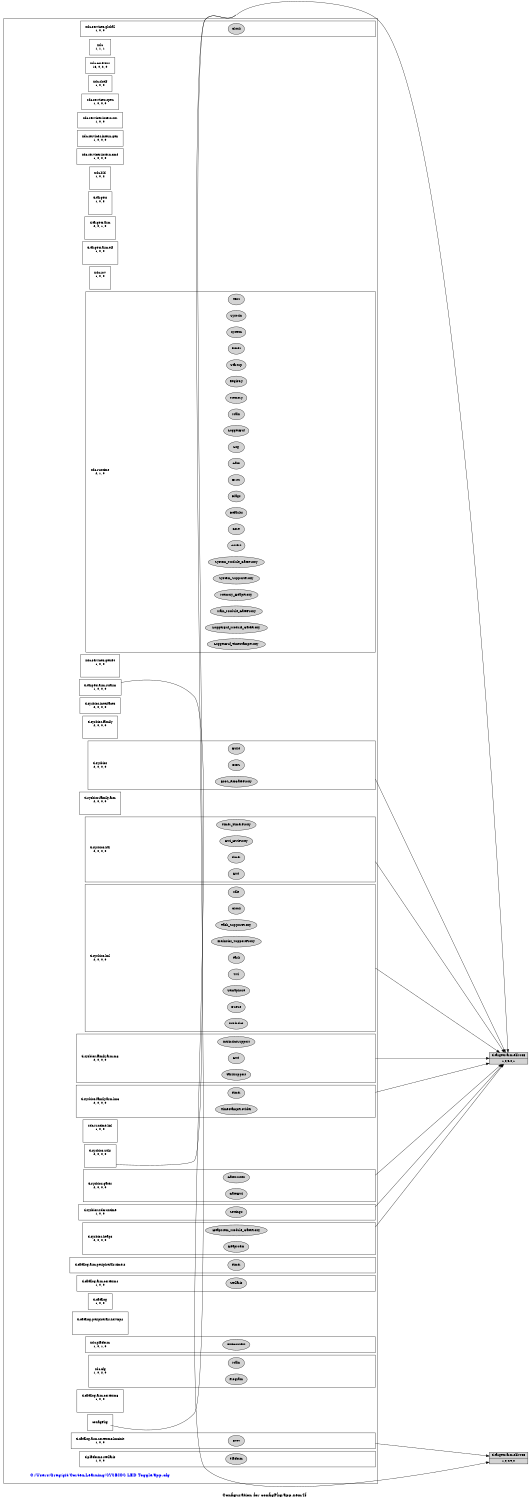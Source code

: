 digraph configuration {
    size="7.5,10";
    rankdir=LR;
    ranksep=".50 equally";
    concentrate=true;
    compound=true;
    label="\nConfiguration for configPkg/app.xem4f"
  node [font=Helvetica, fontsize=14, fontcolor=black];  subgraph cluster0 {label=""; __cfg [label="C:/Users/Greg/git/Cortex-Learning/SYSBIOS LED Toggle/app.cfg", color=white, fontcolor=blue];
    node [font=Helvetica, fontsize=10];    subgraph cluster1 {
        label="";
        xdc_services_global__top [shape=box,label="xdc.services.global\n1, 0, 0", color=white];
        xdc_services_global__bot [shape=point,label="", style=invis];
        xdc_services_global_Clock [style=filled,fillcolor=lightgray, label="Clock"];
        xdc_services_global__top -> xdc_services_global_Clock[style=invis];
        xdc_services_global_Clock -> xdc_services_global__bot[style=invis];
    }
    subgraph cluster2 {
        label="";
        xdc__top [shape=box,label="xdc\n1, 1, 1", color=white];
    }
    subgraph cluster3 {
        label="";
        xdc_corevers__top [shape=box,label="xdc.corevers\n16, 0, 2, 0", color=white];
    }
    subgraph cluster4 {
        label="";
        xdc_shelf__top [shape=box,label="xdc.shelf\n1, 0, 0", color=white];
    }
    subgraph cluster5 {
        label="";
        xdc_services_spec__top [shape=box,label="xdc.services.spec\n1, 0, 0, 0", color=white];
    }
    subgraph cluster6 {
        label="";
        xdc_services_intern_xsr__top [shape=box,label="xdc.services.intern.xsr\n1, 0, 0", color=white];
    }
    subgraph cluster7 {
        label="";
        xdc_services_intern_gen__top [shape=box,label="xdc.services.intern.gen\n1, 0, 0, 0", color=white];
    }
    subgraph cluster8 {
        label="";
        xdc_services_intern_cmd__top [shape=box,label="xdc.services.intern.cmd\n1, 0, 0, 0", color=white];
    }
    subgraph cluster9 {
        label="";
        xdc_bld__top [shape=box,label="xdc.bld\n1, 0, 2", color=white];
        xdc_bld__bot [shape=point,label="", style=invis];
    }
    subgraph cluster10 {
        label="";
        ti_targets__top [shape=box,label="ti.targets\n1, 0, 3", color=white];
        ti_targets__bot [shape=point,label="", style=invis];
    }
    subgraph cluster11 {
        label="";
        ti_targets_arm__top [shape=box,label="ti.targets.arm\n2, 0, 1, 0", color=white];
        ti_targets_arm__bot [shape=point,label="", style=invis];
    }
    subgraph cluster12 {
        label="";
        ti_targets_arm_elf__top [shape=box,label="ti.targets.arm.elf\n1, 0, 0", color=white];
        ti_targets_arm_elf__bot [shape=point,label="", style=invis];
    }
    subgraph cluster13 {
        label="";
        xdc_rov__top [shape=box,label="xdc.rov\n1, 0, 0", color=white];
        xdc_rov__bot [shape=point,label="", style=invis];
    }
    subgraph cluster14 {
        label="";
        xdc_runtime__top [shape=box,label="xdc.runtime\n2, 1, 0", color=white];
        xdc_runtime__bot [shape=point,label="", style=invis];
        xdc_runtime_Assert [style=filled,fillcolor=lightgray, label="Assert"];
        xdc_runtime__top -> xdc_runtime_Assert[style=invis];
        xdc_runtime_Assert -> xdc_runtime__bot[style=invis];
        xdc_runtime_Core [style=filled,fillcolor=lightgray, label="Core"];
        xdc_runtime__top -> xdc_runtime_Core[style=invis];
        xdc_runtime_Core -> xdc_runtime__bot[style=invis];
        xdc_runtime_Defaults [style=filled,fillcolor=lightgray, label="Defaults"];
        xdc_runtime__top -> xdc_runtime_Defaults[style=invis];
        xdc_runtime_Defaults -> xdc_runtime__bot[style=invis];
        xdc_runtime_Diags [style=filled,fillcolor=lightgray, label="Diags"];
        xdc_runtime__top -> xdc_runtime_Diags[style=invis];
        xdc_runtime_Diags -> xdc_runtime__bot[style=invis];
        xdc_runtime_Error [style=filled,fillcolor=lightgray, label="Error"];
        xdc_runtime__top -> xdc_runtime_Error[style=invis];
        xdc_runtime_Error -> xdc_runtime__bot[style=invis];
        xdc_runtime_Gate [style=filled,fillcolor=lightgray, label="Gate"];
        xdc_runtime__top -> xdc_runtime_Gate[style=invis];
        xdc_runtime_Gate -> xdc_runtime__bot[style=invis];
        xdc_runtime_Log [style=filled,fillcolor=lightgray, label="Log"];
        xdc_runtime__top -> xdc_runtime_Log[style=invis];
        xdc_runtime_Log -> xdc_runtime__bot[style=invis];
        xdc_runtime_LoggerBuf [style=filled,fillcolor=lightgray, label="LoggerBuf"];
        xdc_runtime__top -> xdc_runtime_LoggerBuf[style=invis];
        xdc_runtime_LoggerBuf -> xdc_runtime__bot[style=invis];
        xdc_runtime_Main [style=filled,fillcolor=lightgray, label="Main"];
        xdc_runtime__top -> xdc_runtime_Main[style=invis];
        xdc_runtime_Main -> xdc_runtime__bot[style=invis];
        xdc_runtime_Memory [style=filled,fillcolor=lightgray, label="Memory"];
        xdc_runtime__top -> xdc_runtime_Memory[style=invis];
        xdc_runtime_Memory -> xdc_runtime__bot[style=invis];
        xdc_runtime_Registry [style=filled,fillcolor=lightgray, label="Registry"];
        xdc_runtime__top -> xdc_runtime_Registry[style=invis];
        xdc_runtime_Registry -> xdc_runtime__bot[style=invis];
        xdc_runtime_Startup [style=filled,fillcolor=lightgray, label="Startup"];
        xdc_runtime__top -> xdc_runtime_Startup[style=invis];
        xdc_runtime_Startup -> xdc_runtime__bot[style=invis];
        xdc_runtime_Reset [style=filled,fillcolor=lightgray, label="Reset"];
        xdc_runtime__top -> xdc_runtime_Reset[style=invis];
        xdc_runtime_Reset -> xdc_runtime__bot[style=invis];
        xdc_runtime_System [style=filled,fillcolor=lightgray, label="System"];
        xdc_runtime__top -> xdc_runtime_System[style=invis];
        xdc_runtime_System -> xdc_runtime__bot[style=invis];
        xdc_runtime_SysMin [style=filled,fillcolor=lightgray, label="SysMin"];
        xdc_runtime__top -> xdc_runtime_SysMin[style=invis];
        xdc_runtime_SysMin -> xdc_runtime__bot[style=invis];
        xdc_runtime_Text [style=filled,fillcolor=lightgray, label="Text"];
        xdc_runtime__top -> xdc_runtime_Text[style=invis];
        xdc_runtime_Text -> xdc_runtime__bot[style=invis];
        xdc_runtime_LoggerBuf_TimestampProxy [style=filled,fillcolor=lightgray, label="LoggerBuf_TimestampProxy"];
        xdc_runtime__top -> xdc_runtime_LoggerBuf_TimestampProxy[style=invis];
        xdc_runtime_LoggerBuf_TimestampProxy -> xdc_runtime__bot[style=invis];
        xdc_runtime_LoggerBuf_Module_GateProxy [style=filled,fillcolor=lightgray, label="LoggerBuf_Module_GateProxy"];
        xdc_runtime__top -> xdc_runtime_LoggerBuf_Module_GateProxy[style=invis];
        xdc_runtime_LoggerBuf_Module_GateProxy -> xdc_runtime__bot[style=invis];
        xdc_runtime_Main_Module_GateProxy [style=filled,fillcolor=lightgray, label="Main_Module_GateProxy"];
        xdc_runtime__top -> xdc_runtime_Main_Module_GateProxy[style=invis];
        xdc_runtime_Main_Module_GateProxy -> xdc_runtime__bot[style=invis];
        xdc_runtime_Memory_HeapProxy [style=filled,fillcolor=lightgray, label="Memory_HeapProxy"];
        xdc_runtime__top -> xdc_runtime_Memory_HeapProxy[style=invis];
        xdc_runtime_Memory_HeapProxy -> xdc_runtime__bot[style=invis];
        xdc_runtime_System_SupportProxy [style=filled,fillcolor=lightgray, label="System_SupportProxy"];
        xdc_runtime__top -> xdc_runtime_System_SupportProxy[style=invis];
        xdc_runtime_System_SupportProxy -> xdc_runtime__bot[style=invis];
        xdc_runtime_System_Module_GateProxy [style=filled,fillcolor=lightgray, label="System_Module_GateProxy"];
        xdc_runtime__top -> xdc_runtime_System_Module_GateProxy[style=invis];
        xdc_runtime_System_Module_GateProxy -> xdc_runtime__bot[style=invis];
    }
    subgraph cluster15 {
        label="";
        xdc_services_getset__top [shape=box,label="xdc.services.getset\n1, 0, 0", color=white];
        xdc_services_getset__bot [shape=point,label="", style=invis];
    }
    subgraph cluster16 {
        label="";
        ti_targets_arm_rtsarm__top [shape=box,label="ti.targets.arm.rtsarm\n1, 0, 0, 0", color=white];
    }
    subgraph cluster17 {
        label="";
        ti_sysbios_interfaces__top [shape=box,label="ti.sysbios.interfaces\n2, 0, 0, 0", color=white];
    }
    subgraph cluster18 {
        label="";
        ti_sysbios_family__top [shape=box,label="ti.sysbios.family\n2, 0, 0, 0", color=white];
        ti_sysbios_family__bot [shape=point,label="", style=invis];
    }
    subgraph cluster19 {
        label="";
        ti_sysbios__top [shape=box,label="ti.sysbios\n2, 0, 0, 0", color=white];
        ti_sysbios__bot [shape=point,label="", style=invis];
        ti_sysbios_BIOS [style=filled,fillcolor=lightgray, label="BIOS"];
        ti_sysbios__top -> ti_sysbios_BIOS[style=invis];
        ti_sysbios_BIOS -> ti_sysbios__bot[style=invis];
        ti_sysbios_Build [style=filled,fillcolor=lightgray, label="Build"];
        ti_sysbios__top -> ti_sysbios_Build[style=invis];
        ti_sysbios_Build -> ti_sysbios__bot[style=invis];
        ti_sysbios_BIOS_RtsGateProxy [style=filled,fillcolor=lightgray, label="BIOS_RtsGateProxy"];
        ti_sysbios__top -> ti_sysbios_BIOS_RtsGateProxy[style=invis];
        ti_sysbios_BIOS_RtsGateProxy -> ti_sysbios__bot[style=invis];
    }
    subgraph cluster20 {
        label="";
        ti_sysbios_family_arm__top [shape=box,label="ti.sysbios.family.arm\n2, 0, 0, 0", color=white];
        ti_sysbios_family_arm__bot [shape=point,label="", style=invis];
    }
    subgraph cluster21 {
        label="";
        ti_sysbios_hal__top [shape=box,label="ti.sysbios.hal\n2, 0, 0, 0", color=white];
        ti_sysbios_hal__bot [shape=point,label="", style=invis];
        ti_sysbios_hal_Hwi [style=filled,fillcolor=lightgray, label="Hwi"];
        ti_sysbios_hal__top -> ti_sysbios_hal_Hwi[style=invis];
        ti_sysbios_hal_Hwi -> ti_sysbios_hal__bot[style=invis];
        ti_sysbios_hal_Timer [style=filled,fillcolor=lightgray, label="Timer"];
        ti_sysbios_hal__top -> ti_sysbios_hal_Timer[style=invis];
        ti_sysbios_hal_Timer -> ti_sysbios_hal__bot[style=invis];
        ti_sysbios_hal_Hwi_HwiProxy [style=filled,fillcolor=lightgray, label="Hwi_HwiProxy"];
        ti_sysbios_hal__top -> ti_sysbios_hal_Hwi_HwiProxy[style=invis];
        ti_sysbios_hal_Hwi_HwiProxy -> ti_sysbios_hal__bot[style=invis];
        ti_sysbios_hal_Timer_TimerProxy [style=filled,fillcolor=lightgray, label="Timer_TimerProxy"];
        ti_sysbios_hal__top -> ti_sysbios_hal_Timer_TimerProxy[style=invis];
        ti_sysbios_hal_Timer_TimerProxy -> ti_sysbios_hal__bot[style=invis];
    }
    subgraph cluster22 {
        label="";
        ti_sysbios_knl__top [shape=box,label="ti.sysbios.knl\n2, 0, 0, 0", color=white];
        ti_sysbios_knl__bot [shape=point,label="", style=invis];
        ti_sysbios_knl_Clock [style=filled,fillcolor=lightgray, label="Clock"];
        ti_sysbios_knl__top -> ti_sysbios_knl_Clock[style=invis];
        ti_sysbios_knl_Clock -> ti_sysbios_knl__bot[style=invis];
        ti_sysbios_knl_Idle [style=filled,fillcolor=lightgray, label="Idle"];
        ti_sysbios_knl__top -> ti_sysbios_knl_Idle[style=invis];
        ti_sysbios_knl_Idle -> ti_sysbios_knl__bot[style=invis];
        ti_sysbios_knl_Intrinsics [style=filled,fillcolor=lightgray, label="Intrinsics"];
        ti_sysbios_knl__top -> ti_sysbios_knl_Intrinsics[style=invis];
        ti_sysbios_knl_Intrinsics -> ti_sysbios_knl__bot[style=invis];
        ti_sysbios_knl_Queue [style=filled,fillcolor=lightgray, label="Queue"];
        ti_sysbios_knl__top -> ti_sysbios_knl_Queue[style=invis];
        ti_sysbios_knl_Queue -> ti_sysbios_knl__bot[style=invis];
        ti_sysbios_knl_Semaphore [style=filled,fillcolor=lightgray, label="Semaphore"];
        ti_sysbios_knl__top -> ti_sysbios_knl_Semaphore[style=invis];
        ti_sysbios_knl_Semaphore -> ti_sysbios_knl__bot[style=invis];
        ti_sysbios_knl_Swi [style=filled,fillcolor=lightgray, label="Swi"];
        ti_sysbios_knl__top -> ti_sysbios_knl_Swi[style=invis];
        ti_sysbios_knl_Swi -> ti_sysbios_knl__bot[style=invis];
        ti_sysbios_knl_Task [style=filled,fillcolor=lightgray, label="Task"];
        ti_sysbios_knl__top -> ti_sysbios_knl_Task[style=invis];
        ti_sysbios_knl_Task -> ti_sysbios_knl__bot[style=invis];
        ti_sysbios_knl_Intrinsics_SupportProxy [style=filled,fillcolor=lightgray, label="Intrinsics_SupportProxy"];
        ti_sysbios_knl__top -> ti_sysbios_knl_Intrinsics_SupportProxy[style=invis];
        ti_sysbios_knl_Intrinsics_SupportProxy -> ti_sysbios_knl__bot[style=invis];
        ti_sysbios_knl_Task_SupportProxy [style=filled,fillcolor=lightgray, label="Task_SupportProxy"];
        ti_sysbios_knl__top -> ti_sysbios_knl_Task_SupportProxy[style=invis];
        ti_sysbios_knl_Task_SupportProxy -> ti_sysbios_knl__bot[style=invis];
    }
    subgraph cluster23 {
        label="";
        ti_sysbios_family_arm_m3__top [shape=box,label="ti.sysbios.family.arm.m3\n2, 0, 0, 0", color=white];
        ti_sysbios_family_arm_m3__bot [shape=point,label="", style=invis];
        ti_sysbios_family_arm_m3_Hwi [style=filled,fillcolor=lightgray, label="Hwi"];
        ti_sysbios_family_arm_m3__top -> ti_sysbios_family_arm_m3_Hwi[style=invis];
        ti_sysbios_family_arm_m3_Hwi -> ti_sysbios_family_arm_m3__bot[style=invis];
        ti_sysbios_family_arm_m3_IntrinsicsSupport [style=filled,fillcolor=lightgray, label="IntrinsicsSupport"];
        ti_sysbios_family_arm_m3__top -> ti_sysbios_family_arm_m3_IntrinsicsSupport[style=invis];
        ti_sysbios_family_arm_m3_IntrinsicsSupport -> ti_sysbios_family_arm_m3__bot[style=invis];
        ti_sysbios_family_arm_m3_TaskSupport [style=filled,fillcolor=lightgray, label="TaskSupport"];
        ti_sysbios_family_arm_m3__top -> ti_sysbios_family_arm_m3_TaskSupport[style=invis];
        ti_sysbios_family_arm_m3_TaskSupport -> ti_sysbios_family_arm_m3__bot[style=invis];
    }
    subgraph cluster24 {
        label="";
        ti_sysbios_family_arm_lm3__top [shape=box,label="ti.sysbios.family.arm.lm3\n2, 0, 0, 0", color=white];
        ti_sysbios_family_arm_lm3__bot [shape=point,label="", style=invis];
        ti_sysbios_family_arm_lm3_TimestampProvider [style=filled,fillcolor=lightgray, label="TimestampProvider"];
        ti_sysbios_family_arm_lm3__top -> ti_sysbios_family_arm_lm3_TimestampProvider[style=invis];
        ti_sysbios_family_arm_lm3_TimestampProvider -> ti_sysbios_family_arm_lm3__bot[style=invis];
        ti_sysbios_family_arm_lm3_Timer [style=filled,fillcolor=lightgray, label="Timer"];
        ti_sysbios_family_arm_lm3__top -> ti_sysbios_family_arm_lm3_Timer[style=invis];
        ti_sysbios_family_arm_lm3_Timer -> ti_sysbios_family_arm_lm3__bot[style=invis];
    }
    subgraph cluster25 {
        label="";
        xdc_runtime_knl__top [shape=box,label="xdc.runtime.knl\n1, 0, 0", color=white];
        xdc_runtime_knl__bot [shape=point,label="", style=invis];
    }
    subgraph cluster26 {
        label="";
        ti_sysbios_gates__top [shape=box,label="ti.sysbios.gates\n2, 0, 0, 0", color=white];
        ti_sysbios_gates__bot [shape=point,label="", style=invis];
        ti_sysbios_gates_GateHwi [style=filled,fillcolor=lightgray, label="GateHwi"];
        ti_sysbios_gates__top -> ti_sysbios_gates_GateHwi[style=invis];
        ti_sysbios_gates_GateHwi -> ti_sysbios_gates__bot[style=invis];
        ti_sysbios_gates_GateMutex [style=filled,fillcolor=lightgray, label="GateMutex"];
        ti_sysbios_gates__top -> ti_sysbios_gates_GateMutex[style=invis];
        ti_sysbios_gates_GateMutex -> ti_sysbios_gates__bot[style=invis];
    }
    subgraph cluster27 {
        label="";
        ti_sysbios_xdcruntime__top [shape=box,label="ti.sysbios.xdcruntime\n1, 0, 0", color=white];
        ti_sysbios_xdcruntime__bot [shape=point,label="", style=invis];
        ti_sysbios_xdcruntime_Settings [style=filled,fillcolor=lightgray, label="Settings"];
        ti_sysbios_xdcruntime__top -> ti_sysbios_xdcruntime_Settings[style=invis];
        ti_sysbios_xdcruntime_Settings -> ti_sysbios_xdcruntime__bot[style=invis];
    }
    subgraph cluster28 {
        label="";
        ti_sysbios_heaps__top [shape=box,label="ti.sysbios.heaps\n2, 0, 0, 0", color=white];
        ti_sysbios_heaps__bot [shape=point,label="", style=invis];
        ti_sysbios_heaps_HeapMem [style=filled,fillcolor=lightgray, label="HeapMem"];
        ti_sysbios_heaps__top -> ti_sysbios_heaps_HeapMem[style=invis];
        ti_sysbios_heaps_HeapMem -> ti_sysbios_heaps__bot[style=invis];
        ti_sysbios_heaps_HeapMem_Module_GateProxy [style=filled,fillcolor=lightgray, label="HeapMem_Module_GateProxy"];
        ti_sysbios_heaps__top -> ti_sysbios_heaps_HeapMem_Module_GateProxy[style=invis];
        ti_sysbios_heaps_HeapMem_Module_GateProxy -> ti_sysbios_heaps__bot[style=invis];
    }
    subgraph cluster29 {
        label="";
        ti_sysbios_utils__top [shape=box,label="ti.sysbios.utils\n2, 0, 0, 0", color=white];
        ti_sysbios_utils__bot [shape=point,label="", style=invis];
    }
    subgraph cluster30 {
        label="";
        ti_catalog_arm_peripherals_timers__top [shape=box,label="ti.catalog.arm.peripherals.timers\n", color=white];
        ti_catalog_arm_peripherals_timers__bot [shape=point,label="", style=invis];
        ti_catalog_arm_peripherals_timers_Timer [style=filled,fillcolor=lightgray, label="Timer"];
        ti_catalog_arm_peripherals_timers__top -> ti_catalog_arm_peripherals_timers_Timer[style=invis];
        ti_catalog_arm_peripherals_timers_Timer -> ti_catalog_arm_peripherals_timers__bot[style=invis];
    }
    subgraph cluster31 {
        label="";
        ti_catalog_arm_cortexm4__top [shape=box,label="ti.catalog.arm.cortexm4\n1, 0, 0", color=white];
        ti_catalog_arm_cortexm4__bot [shape=point,label="", style=invis];
        ti_catalog_arm_cortexm4_Stellaris [style=filled,fillcolor=lightgray, label="Stellaris"];
        ti_catalog_arm_cortexm4__top -> ti_catalog_arm_cortexm4_Stellaris[style=invis];
        ti_catalog_arm_cortexm4_Stellaris -> ti_catalog_arm_cortexm4__bot[style=invis];
    }
    subgraph cluster32 {
        label="";
        ti_catalog__top [shape=box,label="ti.catalog\n1, 0, 0", color=white];
    }
    subgraph cluster33 {
        label="";
        ti_catalog_peripherals_hdvicp2__top [shape=box,label="ti.catalog.peripherals.hdvicp2\n", color=white];
        ti_catalog_peripherals_hdvicp2__bot [shape=point,label="", style=invis];
    }
    subgraph cluster34 {
        label="";
        xdc_platform__top [shape=box,label="xdc.platform\n1, 0, 1, 0", color=white];
        xdc_platform__bot [shape=point,label="", style=invis];
        xdc_platform_ExeContext [style=filled,fillcolor=lightgray, label="ExeContext"];
        xdc_platform__top -> xdc_platform_ExeContext[style=invis];
        xdc_platform_ExeContext -> xdc_platform__bot[style=invis];
    }
    subgraph cluster35 {
        label="";
        xdc_cfg__top [shape=box,label="xdc.cfg\n1, 0, 2, 0", color=white];
        xdc_cfg__bot [shape=point,label="", style=invis];
        xdc_cfg_Program [style=filled,fillcolor=lightgray, label="Program"];
        xdc_cfg__top -> xdc_cfg_Program[style=invis];
        xdc_cfg_Program -> xdc_cfg__bot[style=invis];
        xdc_cfg_Main [style=filled,fillcolor=lightgray, label="Main"];
        xdc_cfg__top -> xdc_cfg_Main[style=invis];
        xdc_cfg_Main -> xdc_cfg__bot[style=invis];
    }
    subgraph cluster36 {
        label="";
        ti_catalog_arm_cortexm3__top [shape=box,label="ti.catalog.arm.cortexm3\n1, 0, 0", color=white];
        ti_catalog_arm_cortexm3__bot [shape=point,label="", style=invis];
    }
    subgraph cluster37 {
        label="";
        ti_catalog_arm_cortexm3_lm3init__top [shape=box,label="ti.catalog.arm.cortexm3.lm3init\n1, 0, 0", color=white];
        ti_catalog_arm_cortexm3_lm3init__bot [shape=point,label="", style=invis];
        ti_catalog_arm_cortexm3_lm3init_Boot [style=filled,fillcolor=lightgray, label="Boot"];
        ti_catalog_arm_cortexm3_lm3init__top -> ti_catalog_arm_cortexm3_lm3init_Boot[style=invis];
        ti_catalog_arm_cortexm3_lm3init_Boot -> ti_catalog_arm_cortexm3_lm3init__bot[style=invis];
    }
    subgraph cluster38 {
        label="";
        ti_platforms_stellaris__top [shape=box,label="ti.platforms.stellaris\n1, 0, 0", color=white];
        ti_platforms_stellaris__bot [shape=point,label="", style=invis];
        ti_platforms_stellaris_Platform [style=filled,fillcolor=lightgray, label="Platform"];
        ti_platforms_stellaris__top -> ti_platforms_stellaris_Platform[style=invis];
        ti_platforms_stellaris_Platform -> ti_platforms_stellaris__bot[style=invis];
    }
    subgraph cluster39 {
        label="";
        configPkg__top [shape=box,label="configPkg\n", color=white];
    }
  }
  node [font=Helvetica, fontsize=10];
    ti_targets_arm_elf_M4F__1_0_4__9_0 [shape=record,label="ti.targets.arm.elf.M4F|1,0,4.9,0",style=filled, fillcolor=lightgrey];
    ti_targets_arm_rtsarm__top -> ti_targets_arm_elf_M4F__1_0_4__9_0 [ltail=cluster16];
    ti_targets_arm_elf_M4F__1_0_5__0_1 [shape=record,label="ti.targets.arm.elf.M4F|1,0,5.0,1",style=filled, fillcolor=lightgrey];
    ti_sysbios__bot -> ti_targets_arm_elf_M4F__1_0_5__0_1 [ltail=cluster19];
    ti_targets_arm_elf_M4F__1_0_5__0_1 [shape=record,label="ti.targets.arm.elf.M4F|1,0,5.0,1",style=filled, fillcolor=lightgrey];
    ti_sysbios_hal__bot -> ti_targets_arm_elf_M4F__1_0_5__0_1 [ltail=cluster21];
    ti_targets_arm_elf_M4F__1_0_5__0_1 [shape=record,label="ti.targets.arm.elf.M4F|1,0,5.0,1",style=filled, fillcolor=lightgrey];
    ti_sysbios_knl__bot -> ti_targets_arm_elf_M4F__1_0_5__0_1 [ltail=cluster22];
    ti_targets_arm_elf_M4F__1_0_5__0_1 [shape=record,label="ti.targets.arm.elf.M4F|1,0,5.0,1",style=filled, fillcolor=lightgrey];
    ti_sysbios_family_arm_m3__bot -> ti_targets_arm_elf_M4F__1_0_5__0_1 [ltail=cluster23];
    ti_targets_arm_elf_M4F__1_0_5__0_1 [shape=record,label="ti.targets.arm.elf.M4F|1,0,5.0,1",style=filled, fillcolor=lightgrey];
    ti_sysbios_family_arm_lm3__bot -> ti_targets_arm_elf_M4F__1_0_5__0_1 [ltail=cluster24];
    ti_targets_arm_elf_M4F__1_0_5__0_1 [shape=record,label="ti.targets.arm.elf.M4F|1,0,5.0,1",style=filled, fillcolor=lightgrey];
    ti_sysbios_gates__bot -> ti_targets_arm_elf_M4F__1_0_5__0_1 [ltail=cluster26];
    ti_targets_arm_elf_M4F__1_0_5__0_1 [shape=record,label="ti.targets.arm.elf.M4F|1,0,5.0,1",style=filled, fillcolor=lightgrey];
    ti_sysbios_xdcruntime__bot -> ti_targets_arm_elf_M4F__1_0_5__0_1 [ltail=cluster27];
    ti_targets_arm_elf_M4F__1_0_5__0_1 [shape=record,label="ti.targets.arm.elf.M4F|1,0,5.0,1",style=filled, fillcolor=lightgrey];
    ti_sysbios_heaps__bot -> ti_targets_arm_elf_M4F__1_0_5__0_1 [ltail=cluster28];
    ti_targets_arm_elf_M4F__1_0_5__0_1 [shape=record,label="ti.targets.arm.elf.M4F|1,0,5.0,1",style=filled, fillcolor=lightgrey];
    ti_sysbios_utils__bot -> ti_targets_arm_elf_M4F__1_0_5__0_1 [ltail=cluster29];
    ti_targets_arm_elf_M4F__1_0_4__9_0 [shape=record,label="ti.targets.arm.elf.M4F|1,0,4.9,0",style=filled, fillcolor=lightgrey];
    ti_catalog_arm_cortexm3_lm3init__bot -> ti_targets_arm_elf_M4F__1_0_4__9_0 [ltail=cluster37];
    ti_targets_arm_elf_M4F__1_0_5__0_1 [shape=record,label="ti.targets.arm.elf.M4F|1,0,5.0,1",style=filled, fillcolor=lightgrey];
    configPkg__top -> ti_targets_arm_elf_M4F__1_0_5__0_1 [ltail=cluster39];
}
